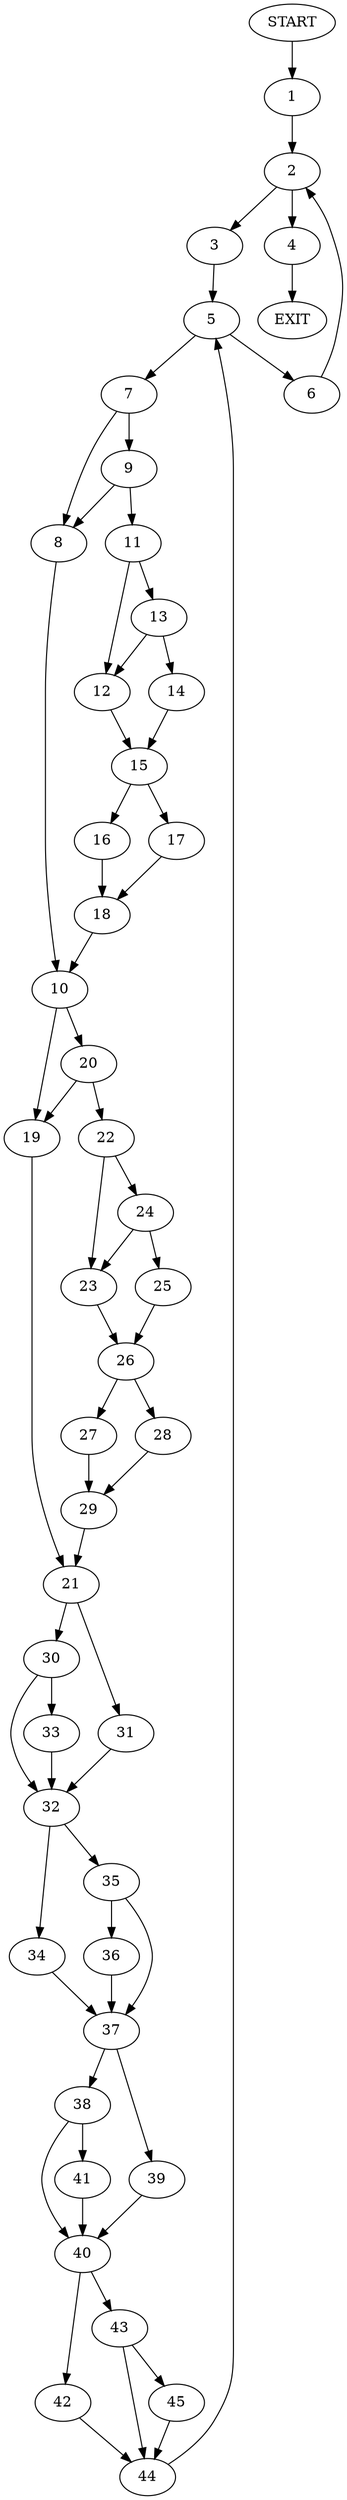 digraph {
0 [label="START"]
46 [label="EXIT"]
0 -> 1
1 -> 2
2 -> 3
2 -> 4
4 -> 46
3 -> 5
5 -> 6
5 -> 7
6 -> 2
7 -> 8
7 -> 9
8 -> 10
9 -> 8
9 -> 11
11 -> 12
11 -> 13
13 -> 12
13 -> 14
12 -> 15
14 -> 15
15 -> 16
15 -> 17
17 -> 18
16 -> 18
18 -> 10
10 -> 19
10 -> 20
19 -> 21
20 -> 22
20 -> 19
22 -> 23
22 -> 24
24 -> 25
24 -> 23
23 -> 26
25 -> 26
26 -> 27
26 -> 28
27 -> 29
28 -> 29
29 -> 21
21 -> 30
21 -> 31
30 -> 32
30 -> 33
31 -> 32
32 -> 34
32 -> 35
33 -> 32
35 -> 36
35 -> 37
34 -> 37
37 -> 38
37 -> 39
36 -> 37
39 -> 40
38 -> 40
38 -> 41
40 -> 42
40 -> 43
41 -> 40
42 -> 44
43 -> 44
43 -> 45
44 -> 5
45 -> 44
}
